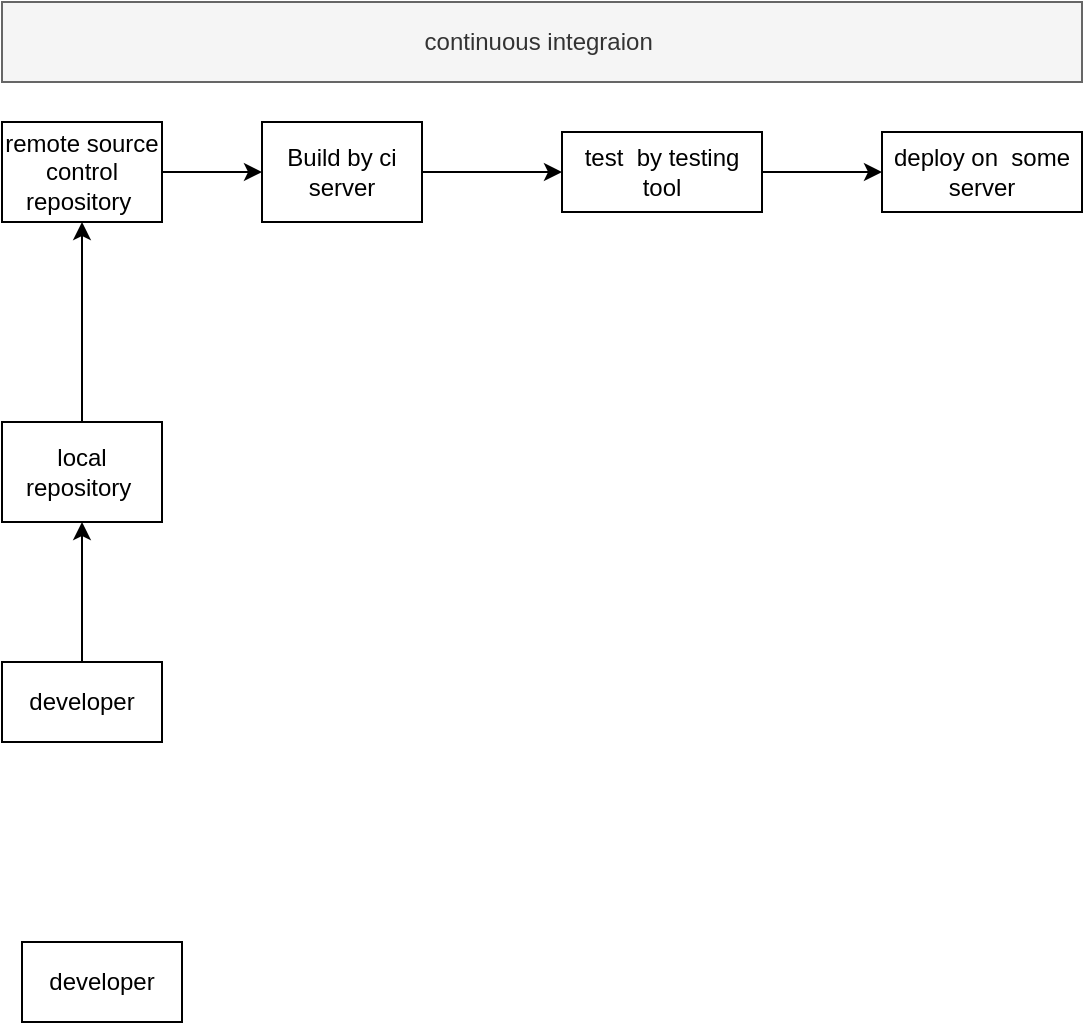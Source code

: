 <mxfile version="14.6.10" type="github">
  <diagram id="NxdACNmFoD3Xdb2OtKcL" name="Page-1">
    <mxGraphModel dx="868" dy="450" grid="1" gridSize="10" guides="1" tooltips="1" connect="1" arrows="1" fold="1" page="1" pageScale="1" pageWidth="1100" pageHeight="850" math="0" shadow="0">
      <root>
        <mxCell id="0" />
        <mxCell id="1" parent="0" />
        <mxCell id="9UxhFUJoxMNwxkB32EQx-5" value="" style="edgeStyle=orthogonalEdgeStyle;rounded=0;orthogonalLoop=1;jettySize=auto;html=1;" parent="1" source="9UxhFUJoxMNwxkB32EQx-1" target="9UxhFUJoxMNwxkB32EQx-2" edge="1">
          <mxGeometry relative="1" as="geometry" />
        </mxCell>
        <mxCell id="9UxhFUJoxMNwxkB32EQx-1" value="remote source control repository&amp;nbsp;" style="rounded=0;whiteSpace=wrap;html=1;" parent="1" vertex="1">
          <mxGeometry x="20" y="540" width="80" height="50" as="geometry" />
        </mxCell>
        <mxCell id="9UxhFUJoxMNwxkB32EQx-9" value="" style="edgeStyle=orthogonalEdgeStyle;rounded=0;orthogonalLoop=1;jettySize=auto;html=1;" parent="1" source="9UxhFUJoxMNwxkB32EQx-2" target="9UxhFUJoxMNwxkB32EQx-8" edge="1">
          <mxGeometry relative="1" as="geometry" />
        </mxCell>
        <mxCell id="9UxhFUJoxMNwxkB32EQx-2" value="Build by ci server" style="rounded=0;whiteSpace=wrap;html=1;" parent="1" vertex="1">
          <mxGeometry x="150" y="540" width="80" height="50" as="geometry" />
        </mxCell>
        <mxCell id="9UxhFUJoxMNwxkB32EQx-12" value="" style="edgeStyle=orthogonalEdgeStyle;rounded=0;orthogonalLoop=1;jettySize=auto;html=1;" parent="1" source="9UxhFUJoxMNwxkB32EQx-8" target="9UxhFUJoxMNwxkB32EQx-11" edge="1">
          <mxGeometry relative="1" as="geometry" />
        </mxCell>
        <mxCell id="9UxhFUJoxMNwxkB32EQx-8" value="test&amp;nbsp; by testing tool" style="rounded=0;whiteSpace=wrap;html=1;" parent="1" vertex="1">
          <mxGeometry x="300" y="545" width="100" height="40" as="geometry" />
        </mxCell>
        <mxCell id="9UxhFUJoxMNwxkB32EQx-10" value="continuous integraion&amp;nbsp;" style="rounded=0;whiteSpace=wrap;html=1;fillColor=#f5f5f5;strokeColor=#666666;fontColor=#333333;" parent="1" vertex="1">
          <mxGeometry x="20" y="480" width="540" height="40" as="geometry" />
        </mxCell>
        <mxCell id="9UxhFUJoxMNwxkB32EQx-11" value="deploy on&amp;nbsp; some server" style="rounded=0;whiteSpace=wrap;html=1;" parent="1" vertex="1">
          <mxGeometry x="460" y="545" width="100" height="40" as="geometry" />
        </mxCell>
        <mxCell id="9UxhFUJoxMNwxkB32EQx-15" value="" style="edgeStyle=orthogonalEdgeStyle;rounded=0;orthogonalLoop=1;jettySize=auto;html=1;" parent="1" source="9UxhFUJoxMNwxkB32EQx-14" target="9UxhFUJoxMNwxkB32EQx-1" edge="1">
          <mxGeometry relative="1" as="geometry" />
        </mxCell>
        <mxCell id="9UxhFUJoxMNwxkB32EQx-14" value="local repository&amp;nbsp;" style="rounded=0;whiteSpace=wrap;html=1;" parent="1" vertex="1">
          <mxGeometry x="20" y="690" width="80" height="50" as="geometry" />
        </mxCell>
        <mxCell id="9UxhFUJoxMNwxkB32EQx-17" value="" style="edgeStyle=orthogonalEdgeStyle;rounded=0;orthogonalLoop=1;jettySize=auto;html=1;" parent="1" source="9UxhFUJoxMNwxkB32EQx-16" target="9UxhFUJoxMNwxkB32EQx-14" edge="1">
          <mxGeometry relative="1" as="geometry" />
        </mxCell>
        <mxCell id="9UxhFUJoxMNwxkB32EQx-16" value="developer" style="rounded=0;whiteSpace=wrap;html=1;" parent="1" vertex="1">
          <mxGeometry x="20" y="810" width="80" height="40" as="geometry" />
        </mxCell>
        <mxCell id="9UxhFUJoxMNwxkB32EQx-19" value="developer" style="rounded=0;whiteSpace=wrap;html=1;" parent="1" vertex="1">
          <mxGeometry x="30" y="950" width="80" height="40" as="geometry" />
        </mxCell>
      </root>
    </mxGraphModel>
  </diagram>
</mxfile>
